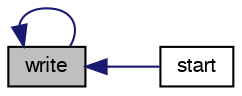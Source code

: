 digraph "write"
{
  bgcolor="transparent";
  edge [fontname="FreeSans",fontsize="10",labelfontname="FreeSans",labelfontsize="10"];
  node [fontname="FreeSans",fontsize="10",shape=record];
  rankdir="LR";
  Node153 [label="write",height=0.2,width=0.4,color="black", fillcolor="grey75", style="filled", fontcolor="black"];
  Node153 -> Node154 [dir="back",color="midnightblue",fontsize="10",style="solid",fontname="FreeSans"];
  Node154 [label="start",height=0.2,width=0.4,color="black",URL="$a21434.html#a0725dce088603744dcc8989659cacc1a"];
  Node153 -> Node153 [dir="back",color="midnightblue",fontsize="10",style="solid",fontname="FreeSans"];
}
